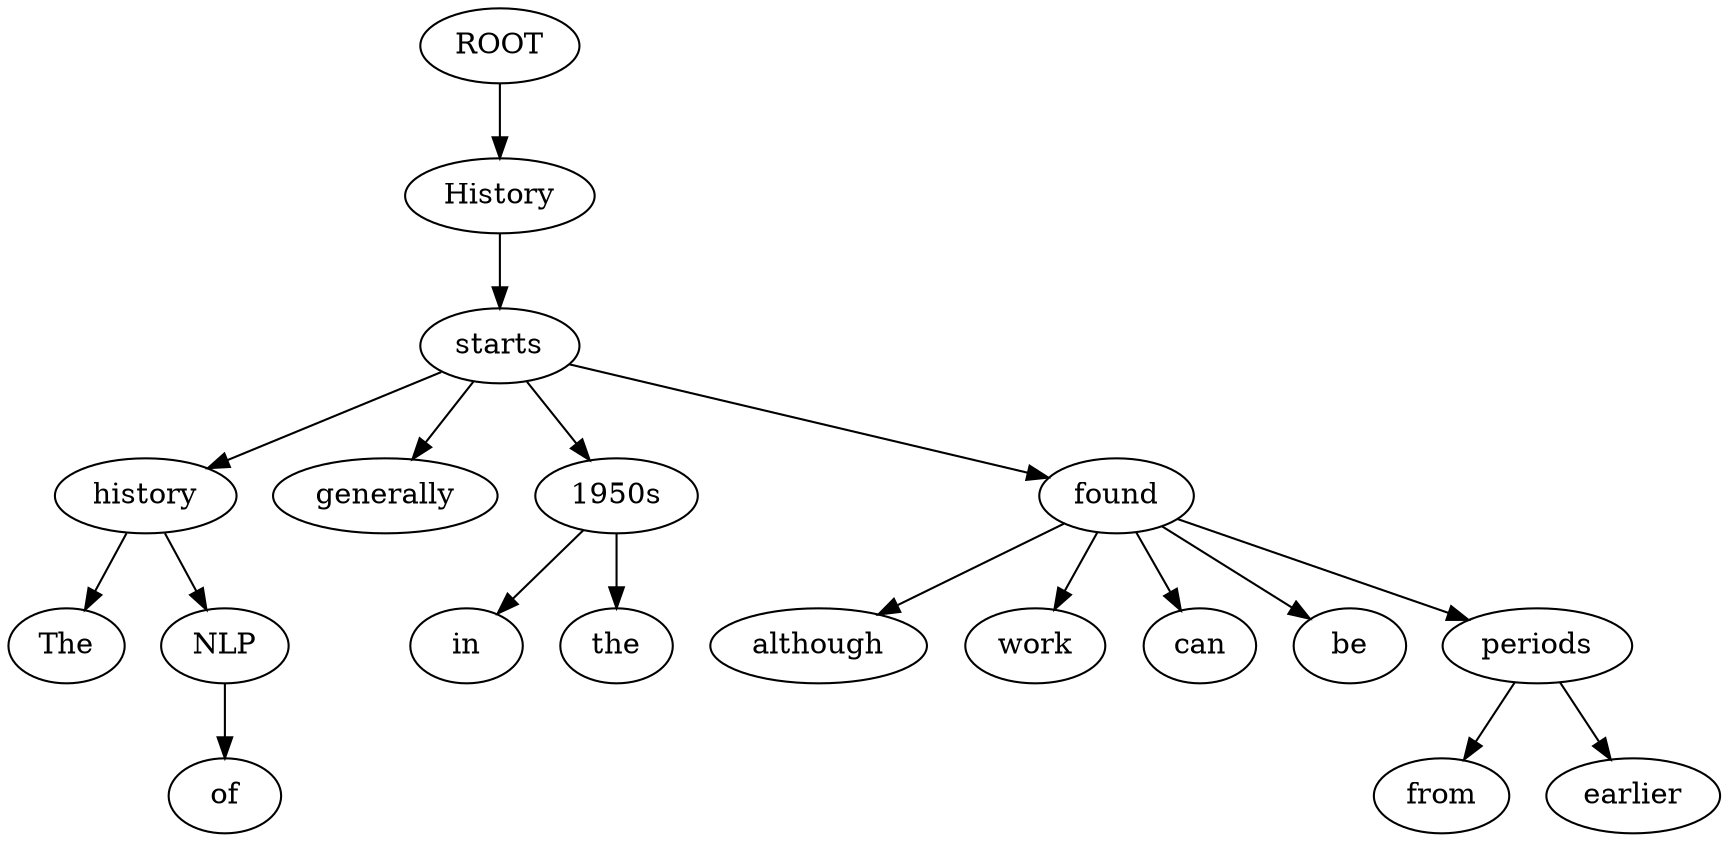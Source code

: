 digraph graph3 {
	node0 [label="ROOT"];
	node1 [label="History"];
	node2 [label="The"];
	node3 [label="history"];
	node4 [label="of"];
	node5 [label="NLP"];
	node6 [label="generally"];
	node7 [label="starts"];
	node8 [label="in"];
	node9 [label="the"];
	node10 [label="1950s"];
	node12 [label="although"];
	node13 [label="work"];
	node14 [label="can"];
	node15 [label="be"];
	node16 [label="found"];
	node17 [label="from"];
	node18 [label="earlier"];
	node19 [label="periods"];
	node0 -> node1;
	node3 -> node2;
	node7 -> node3;
	node5 -> node4;
	node3 -> node5;
	node7 -> node6;
	node1 -> node7;
	node10 -> node8;
	node10 -> node9;
	node7 -> node10;
	node16 -> node12;
	node16 -> node13;
	node16 -> node14;
	node16 -> node15;
	node7 -> node16;
	node19 -> node17;
	node19 -> node18;
	node16 -> node19;
}
